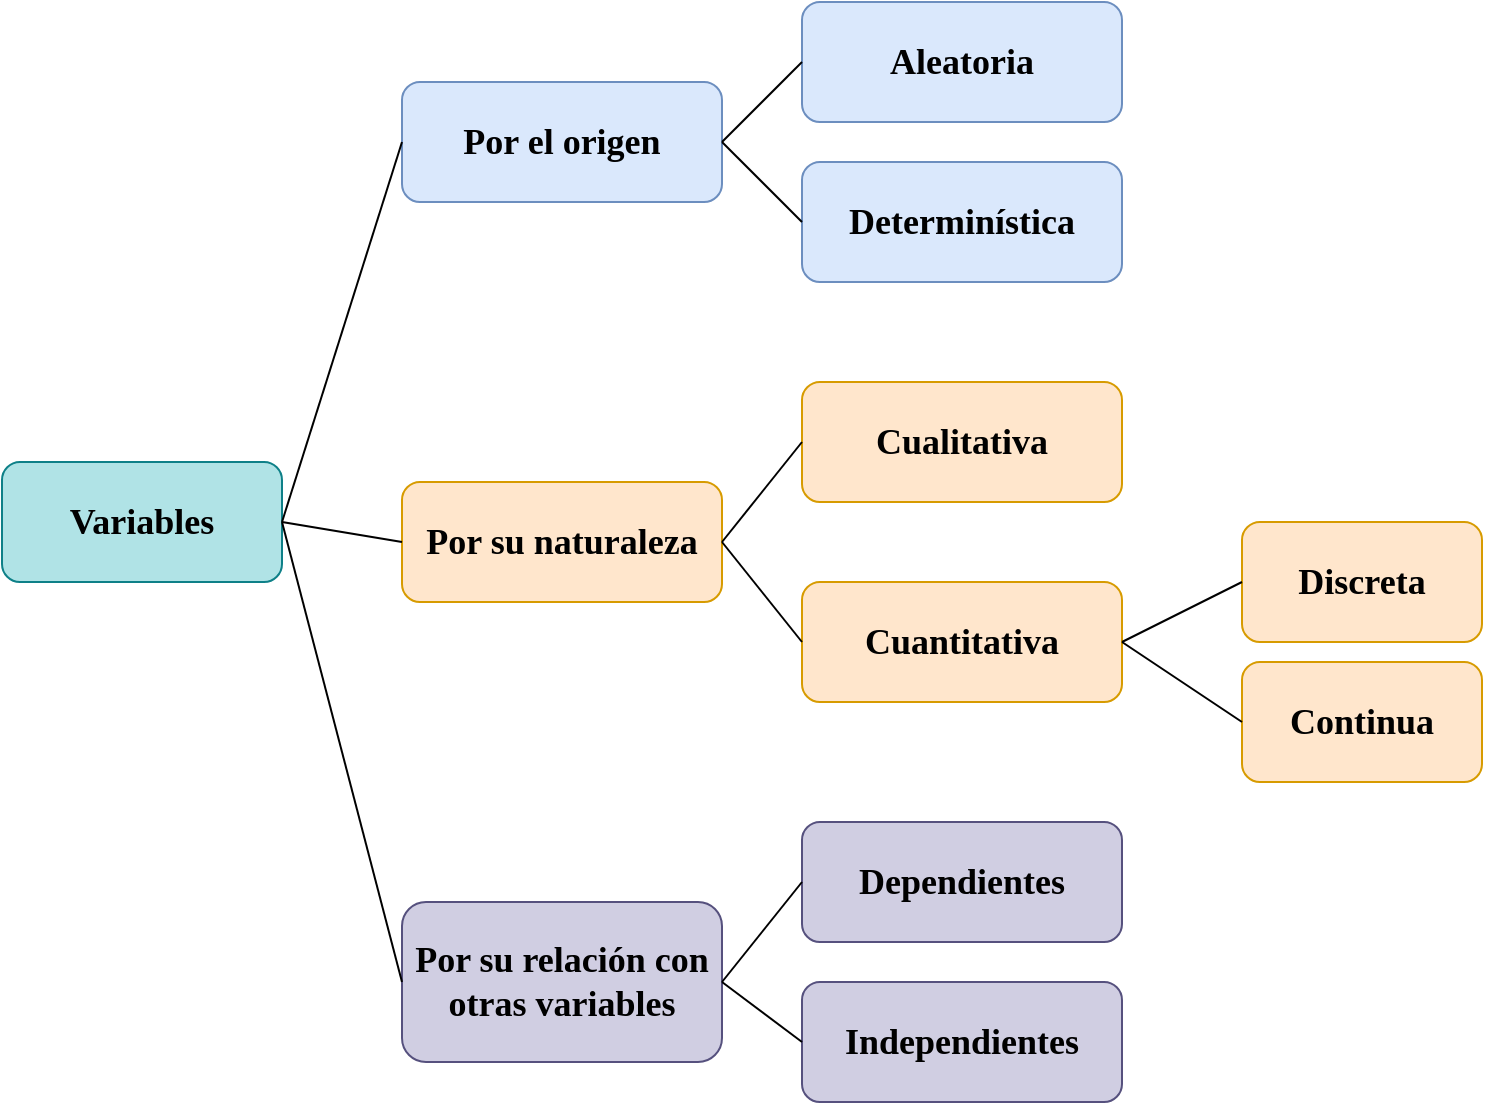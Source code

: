 <mxfile version="13.0.3" type="device"><diagram id="LHKcXiWP9FeOJT1HbnKC" name="Page-1"><mxGraphModel dx="1422" dy="843" grid="1" gridSize="10" guides="1" tooltips="1" connect="1" arrows="1" fold="1" page="1" pageScale="1" pageWidth="827" pageHeight="1169" math="0" shadow="0" extFonts="Barlow SemiCondensed^https://fonts.google.com/specimen/Barlow+Semi+Condensed"><root><mxCell id="0"/><mxCell id="1" parent="0"/><mxCell id="K9JAUrcKMHoBc3qffLvZ-2" value="&lt;b&gt;&lt;font style=&quot;font-size: 18px&quot;&gt;Variables&lt;/font&gt;&lt;/b&gt;" style="rounded=1;whiteSpace=wrap;html=1;labelBackgroundColor=none;fontFamily=Barlow SemiCondensed;fontSize=14;fillColor=#b0e3e6;strokeColor=#0e8088;" vertex="1" parent="1"><mxGeometry y="300" width="140" height="60" as="geometry"/></mxCell><mxCell id="K9JAUrcKMHoBc3qffLvZ-3" value="&lt;font style=&quot;font-size: 18px&quot;&gt;&lt;b&gt;Por el origen&lt;/b&gt;&lt;/font&gt;" style="rounded=1;whiteSpace=wrap;html=1;labelBackgroundColor=none;fontFamily=Barlow SemiCondensed;fontSize=14;fillColor=#dae8fc;strokeColor=#6c8ebf;" vertex="1" parent="1"><mxGeometry x="200" y="110" width="160" height="60" as="geometry"/></mxCell><mxCell id="K9JAUrcKMHoBc3qffLvZ-4" value="&lt;b&gt;&lt;font style=&quot;font-size: 18px&quot;&gt;Aleatoria&lt;/font&gt;&lt;/b&gt;" style="rounded=1;whiteSpace=wrap;html=1;labelBackgroundColor=none;fontFamily=Barlow SemiCondensed;fontSize=14;fillColor=#dae8fc;strokeColor=#6c8ebf;" vertex="1" parent="1"><mxGeometry x="400" y="70" width="160" height="60" as="geometry"/></mxCell><mxCell id="K9JAUrcKMHoBc3qffLvZ-5" value="Determinística" style="rounded=1;whiteSpace=wrap;html=1;labelBackgroundColor=none;fontFamily=Barlow SemiCondensed;fontSize=18;fillColor=#dae8fc;strokeColor=#6c8ebf;fontStyle=1" vertex="1" parent="1"><mxGeometry x="400" y="150" width="160" height="60" as="geometry"/></mxCell><mxCell id="K9JAUrcKMHoBc3qffLvZ-6" value="&lt;font style=&quot;font-size: 18px&quot;&gt;&lt;b&gt;Por su naturaleza&lt;/b&gt;&lt;/font&gt;" style="rounded=1;whiteSpace=wrap;html=1;labelBackgroundColor=none;fontFamily=Barlow SemiCondensed;fontSize=14;fillColor=#ffe6cc;strokeColor=#d79b00;" vertex="1" parent="1"><mxGeometry x="200" y="310" width="160" height="60" as="geometry"/></mxCell><mxCell id="K9JAUrcKMHoBc3qffLvZ-7" value="Cualitativa" style="rounded=1;whiteSpace=wrap;html=1;labelBackgroundColor=none;fontFamily=Barlow SemiCondensed;fontSize=18;fillColor=#ffe6cc;strokeColor=#d79b00;fontStyle=1" vertex="1" parent="1"><mxGeometry x="400" y="260" width="160" height="60" as="geometry"/></mxCell><mxCell id="K9JAUrcKMHoBc3qffLvZ-8" value="Cuantitativa" style="rounded=1;whiteSpace=wrap;html=1;labelBackgroundColor=none;fontFamily=Barlow SemiCondensed;fontSize=18;fillColor=#ffe6cc;strokeColor=#d79b00;fontStyle=1" vertex="1" parent="1"><mxGeometry x="400" y="360" width="160" height="60" as="geometry"/></mxCell><mxCell id="K9JAUrcKMHoBc3qffLvZ-9" value="Discreta" style="rounded=1;whiteSpace=wrap;html=1;labelBackgroundColor=none;fontFamily=Barlow SemiCondensed;fontSize=18;fillColor=#ffe6cc;strokeColor=#d79b00;fontStyle=1" vertex="1" parent="1"><mxGeometry x="620" y="330" width="120" height="60" as="geometry"/></mxCell><mxCell id="K9JAUrcKMHoBc3qffLvZ-10" value="Continua" style="rounded=1;whiteSpace=wrap;html=1;labelBackgroundColor=none;fontFamily=Barlow SemiCondensed;fontSize=18;fillColor=#ffe6cc;strokeColor=#d79b00;fontStyle=1" vertex="1" parent="1"><mxGeometry x="620" y="400" width="120" height="60" as="geometry"/></mxCell><mxCell id="K9JAUrcKMHoBc3qffLvZ-11" value="&lt;b&gt;&lt;font style=&quot;font-size: 18px&quot;&gt;Por su relación con otras variables&lt;/font&gt;&lt;/b&gt;" style="rounded=1;whiteSpace=wrap;html=1;labelBackgroundColor=none;fontFamily=Barlow SemiCondensed;fontSize=14;fillColor=#d0cee2;strokeColor=#56517e;" vertex="1" parent="1"><mxGeometry x="200" y="520" width="160" height="80" as="geometry"/></mxCell><mxCell id="K9JAUrcKMHoBc3qffLvZ-12" value="Dependientes" style="rounded=1;whiteSpace=wrap;html=1;labelBackgroundColor=none;fontFamily=Barlow SemiCondensed;fontSize=18;fillColor=#d0cee2;strokeColor=#56517e;fontStyle=1" vertex="1" parent="1"><mxGeometry x="400" y="480" width="160" height="60" as="geometry"/></mxCell><mxCell id="K9JAUrcKMHoBc3qffLvZ-13" value="Independientes" style="rounded=1;whiteSpace=wrap;html=1;labelBackgroundColor=none;fontFamily=Barlow SemiCondensed;fontSize=18;fillColor=#d0cee2;strokeColor=#56517e;fontStyle=1" vertex="1" parent="1"><mxGeometry x="400" y="560" width="160" height="60" as="geometry"/></mxCell><mxCell id="K9JAUrcKMHoBc3qffLvZ-15" value="" style="endArrow=none;html=1;fontFamily=Barlow SemiCondensed;fontSize=18;exitX=1;exitY=0.5;exitDx=0;exitDy=0;entryX=0;entryY=0.5;entryDx=0;entryDy=0;" edge="1" parent="1" source="K9JAUrcKMHoBc3qffLvZ-2" target="K9JAUrcKMHoBc3qffLvZ-11"><mxGeometry width="50" height="50" relative="1" as="geometry"><mxPoint x="390" y="460" as="sourcePoint"/><mxPoint x="440" y="410" as="targetPoint"/></mxGeometry></mxCell><mxCell id="K9JAUrcKMHoBc3qffLvZ-16" value="" style="endArrow=none;html=1;fontFamily=Barlow SemiCondensed;fontSize=18;entryX=0;entryY=0.5;entryDx=0;entryDy=0;" edge="1" parent="1" target="K9JAUrcKMHoBc3qffLvZ-6"><mxGeometry width="50" height="50" relative="1" as="geometry"><mxPoint x="140" y="330" as="sourcePoint"/><mxPoint x="440" y="410" as="targetPoint"/></mxGeometry></mxCell><mxCell id="K9JAUrcKMHoBc3qffLvZ-17" value="" style="endArrow=none;html=1;fontFamily=Barlow SemiCondensed;fontSize=18;entryX=0;entryY=0.5;entryDx=0;entryDy=0;" edge="1" parent="1" target="K9JAUrcKMHoBc3qffLvZ-3"><mxGeometry width="50" height="50" relative="1" as="geometry"><mxPoint x="140" y="330" as="sourcePoint"/><mxPoint x="440" y="410" as="targetPoint"/></mxGeometry></mxCell><mxCell id="K9JAUrcKMHoBc3qffLvZ-18" value="" style="endArrow=none;html=1;fontFamily=Barlow SemiCondensed;fontSize=18;exitX=1;exitY=0.5;exitDx=0;exitDy=0;entryX=0;entryY=0.5;entryDx=0;entryDy=0;" edge="1" parent="1" source="K9JAUrcKMHoBc3qffLvZ-11" target="K9JAUrcKMHoBc3qffLvZ-12"><mxGeometry width="50" height="50" relative="1" as="geometry"><mxPoint x="390" y="460" as="sourcePoint"/><mxPoint x="440" y="410" as="targetPoint"/></mxGeometry></mxCell><mxCell id="K9JAUrcKMHoBc3qffLvZ-19" value="" style="endArrow=none;html=1;fontFamily=Barlow SemiCondensed;fontSize=18;entryX=0;entryY=0.5;entryDx=0;entryDy=0;" edge="1" parent="1" target="K9JAUrcKMHoBc3qffLvZ-13"><mxGeometry width="50" height="50" relative="1" as="geometry"><mxPoint x="360" y="560" as="sourcePoint"/><mxPoint x="440" y="410" as="targetPoint"/></mxGeometry></mxCell><mxCell id="K9JAUrcKMHoBc3qffLvZ-20" value="" style="endArrow=none;html=1;fontFamily=Barlow SemiCondensed;fontSize=18;exitX=1;exitY=0.5;exitDx=0;exitDy=0;entryX=0;entryY=0.5;entryDx=0;entryDy=0;" edge="1" parent="1" source="K9JAUrcKMHoBc3qffLvZ-6" target="K9JAUrcKMHoBc3qffLvZ-8"><mxGeometry width="50" height="50" relative="1" as="geometry"><mxPoint x="390" y="460" as="sourcePoint"/><mxPoint x="440" y="410" as="targetPoint"/></mxGeometry></mxCell><mxCell id="K9JAUrcKMHoBc3qffLvZ-21" value="" style="endArrow=none;html=1;fontFamily=Barlow SemiCondensed;fontSize=18;entryX=0;entryY=0.5;entryDx=0;entryDy=0;" edge="1" parent="1" target="K9JAUrcKMHoBc3qffLvZ-7"><mxGeometry width="50" height="50" relative="1" as="geometry"><mxPoint x="360" y="340" as="sourcePoint"/><mxPoint x="440" y="410" as="targetPoint"/></mxGeometry></mxCell><mxCell id="K9JAUrcKMHoBc3qffLvZ-22" value="" style="endArrow=none;html=1;fontFamily=Barlow SemiCondensed;fontSize=18;exitX=1;exitY=0.5;exitDx=0;exitDy=0;entryX=0;entryY=0.5;entryDx=0;entryDy=0;" edge="1" parent="1" source="K9JAUrcKMHoBc3qffLvZ-8" target="K9JAUrcKMHoBc3qffLvZ-10"><mxGeometry width="50" height="50" relative="1" as="geometry"><mxPoint x="390" y="460" as="sourcePoint"/><mxPoint x="440" y="410" as="targetPoint"/></mxGeometry></mxCell><mxCell id="K9JAUrcKMHoBc3qffLvZ-23" value="" style="endArrow=none;html=1;fontFamily=Barlow SemiCondensed;fontSize=18;entryX=1;entryY=0.5;entryDx=0;entryDy=0;exitX=0;exitY=0.5;exitDx=0;exitDy=0;" edge="1" parent="1" source="K9JAUrcKMHoBc3qffLvZ-9" target="K9JAUrcKMHoBc3qffLvZ-8"><mxGeometry width="50" height="50" relative="1" as="geometry"><mxPoint x="390" y="460" as="sourcePoint"/><mxPoint x="440" y="410" as="targetPoint"/></mxGeometry></mxCell><mxCell id="K9JAUrcKMHoBc3qffLvZ-24" value="" style="endArrow=none;html=1;fontFamily=Barlow SemiCondensed;fontSize=18;exitX=1;exitY=0.5;exitDx=0;exitDy=0;entryX=0;entryY=0.5;entryDx=0;entryDy=0;" edge="1" parent="1" source="K9JAUrcKMHoBc3qffLvZ-3" target="K9JAUrcKMHoBc3qffLvZ-5"><mxGeometry width="50" height="50" relative="1" as="geometry"><mxPoint x="390" y="460" as="sourcePoint"/><mxPoint x="440" y="410" as="targetPoint"/></mxGeometry></mxCell><mxCell id="K9JAUrcKMHoBc3qffLvZ-25" value="" style="endArrow=none;html=1;fontFamily=Barlow SemiCondensed;fontSize=18;exitX=1;exitY=0.5;exitDx=0;exitDy=0;entryX=0;entryY=0.5;entryDx=0;entryDy=0;" edge="1" parent="1" source="K9JAUrcKMHoBc3qffLvZ-3" target="K9JAUrcKMHoBc3qffLvZ-4"><mxGeometry width="50" height="50" relative="1" as="geometry"><mxPoint x="390" y="460" as="sourcePoint"/><mxPoint x="440" y="410" as="targetPoint"/></mxGeometry></mxCell></root></mxGraphModel></diagram></mxfile>